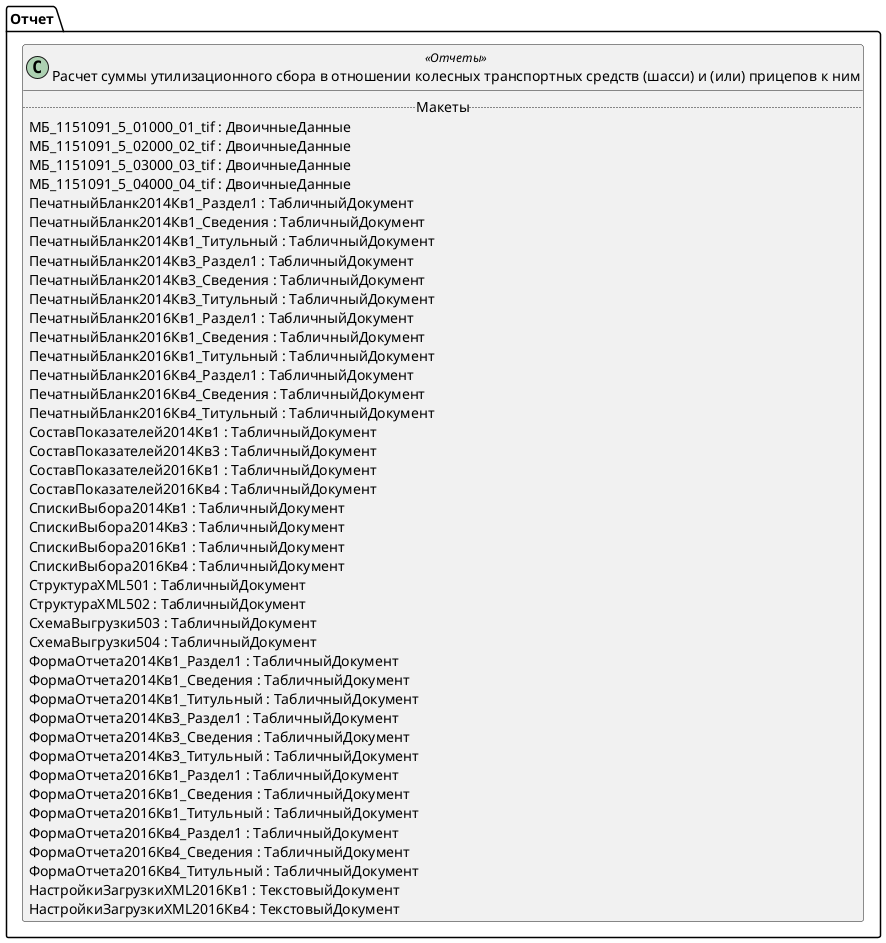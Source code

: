﻿@startuml РегламентированныйОтчетУтилизационныйСбор
'!include templates.wsd
'..\include templates.wsd
class Отчет.РегламентированныйОтчетУтилизационныйСбор as "Расчет суммы утилизационного сбора в отношении колесных транспортных средств (шасси) и (или) прицепов к ним" <<Отчеты>>
{
..Макеты..
МБ_1151091_5_01000_01_tif : ДвоичныеДанные
МБ_1151091_5_02000_02_tif : ДвоичныеДанные
МБ_1151091_5_03000_03_tif : ДвоичныеДанные
МБ_1151091_5_04000_04_tif : ДвоичныеДанные
ПечатныйБланк2014Кв1_Раздел1 : ТабличныйДокумент
ПечатныйБланк2014Кв1_Сведения : ТабличныйДокумент
ПечатныйБланк2014Кв1_Титульный : ТабличныйДокумент
ПечатныйБланк2014Кв3_Раздел1 : ТабличныйДокумент
ПечатныйБланк2014Кв3_Сведения : ТабличныйДокумент
ПечатныйБланк2014Кв3_Титульный : ТабличныйДокумент
ПечатныйБланк2016Кв1_Раздел1 : ТабличныйДокумент
ПечатныйБланк2016Кв1_Сведения : ТабличныйДокумент
ПечатныйБланк2016Кв1_Титульный : ТабличныйДокумент
ПечатныйБланк2016Кв4_Раздел1 : ТабличныйДокумент
ПечатныйБланк2016Кв4_Сведения : ТабличныйДокумент
ПечатныйБланк2016Кв4_Титульный : ТабличныйДокумент
СоставПоказателей2014Кв1 : ТабличныйДокумент
СоставПоказателей2014Кв3 : ТабличныйДокумент
СоставПоказателей2016Кв1 : ТабличныйДокумент
СоставПоказателей2016Кв4 : ТабличныйДокумент
СпискиВыбора2014Кв1 : ТабличныйДокумент
СпискиВыбора2014Кв3 : ТабличныйДокумент
СпискиВыбора2016Кв1 : ТабличныйДокумент
СпискиВыбора2016Кв4 : ТабличныйДокумент
СтруктураXML501 : ТабличныйДокумент
СтруктураXML502 : ТабличныйДокумент
СхемаВыгрузки503 : ТабличныйДокумент
СхемаВыгрузки504 : ТабличныйДокумент
ФормаОтчета2014Кв1_Раздел1 : ТабличныйДокумент
ФормаОтчета2014Кв1_Сведения : ТабличныйДокумент
ФормаОтчета2014Кв1_Титульный : ТабличныйДокумент
ФормаОтчета2014Кв3_Раздел1 : ТабличныйДокумент
ФормаОтчета2014Кв3_Сведения : ТабличныйДокумент
ФормаОтчета2014Кв3_Титульный : ТабличныйДокумент
ФормаОтчета2016Кв1_Раздел1 : ТабличныйДокумент
ФормаОтчета2016Кв1_Сведения : ТабличныйДокумент
ФормаОтчета2016Кв1_Титульный : ТабличныйДокумент
ФормаОтчета2016Кв4_Раздел1 : ТабличныйДокумент
ФормаОтчета2016Кв4_Сведения : ТабличныйДокумент
ФормаОтчета2016Кв4_Титульный : ТабличныйДокумент
НастройкиЗагрузкиXML2016Кв1 : ТекстовыйДокумент
НастройкиЗагрузкиXML2016Кв4 : ТекстовыйДокумент
}
@enduml
